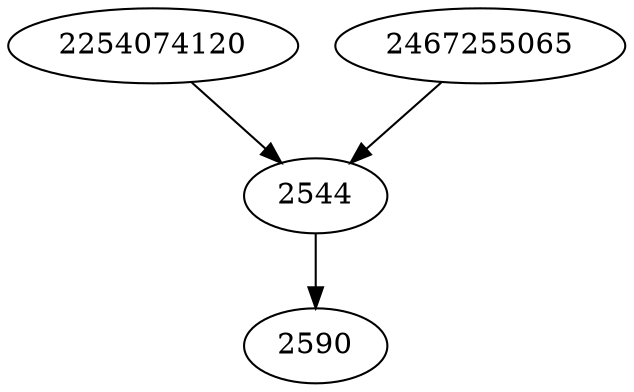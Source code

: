 strict digraph  {
2254074120;
2467255065;
2544;
2590;
2254074120 -> 2544;
2467255065 -> 2544;
2544 -> 2590;
}
